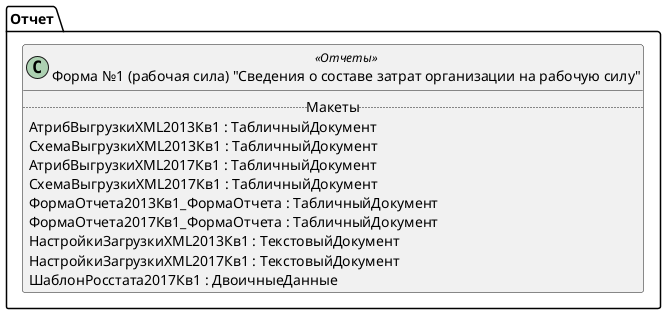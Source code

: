 ﻿@startuml РегламентированныйОтчетСтатистикаФорма1РабочаяСила
'!include templates.wsd
'..\include templates.wsd
class Отчет.РегламентированныйОтчетСтатистикаФорма1РабочаяСила as "Форма №1 (рабочая сила) "Сведения о составе затрат организации на рабочую силу"" <<Отчеты>>
{
..Макеты..
АтрибВыгрузкиXML2013Кв1 : ТабличныйДокумент
СхемаВыгрузкиXML2013Кв1 : ТабличныйДокумент
АтрибВыгрузкиXML2017Кв1 : ТабличныйДокумент
СхемаВыгрузкиXML2017Кв1 : ТабличныйДокумент
ФормаОтчета2013Кв1_ФормаОтчета : ТабличныйДокумент
ФормаОтчета2017Кв1_ФормаОтчета : ТабличныйДокумент
НастройкиЗагрузкиXML2013Кв1 : ТекстовыйДокумент
НастройкиЗагрузкиXML2017Кв1 : ТекстовыйДокумент
ШаблонРосстата2017Кв1 : ДвоичныеДанные
}
@enduml
